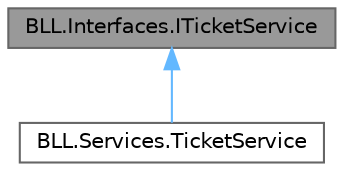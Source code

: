 digraph "BLL.Interfaces.ITicketService"
{
 // LATEX_PDF_SIZE
  bgcolor="transparent";
  edge [fontname=Helvetica,fontsize=10,labelfontname=Helvetica,labelfontsize=10];
  node [fontname=Helvetica,fontsize=10,shape=box,height=0.2,width=0.4];
  Node1 [id="Node000001",label="BLL.Interfaces.ITicketService",height=0.2,width=0.4,color="gray40", fillcolor="grey60", style="filled", fontcolor="black",tooltip="Define as operações de negócio relacionadas com tickets."];
  Node1 -> Node2 [id="edge2_Node000001_Node000002",dir="back",color="steelblue1",style="solid",tooltip=" "];
  Node2 [id="Node000002",label="BLL.Services.TicketService",height=0.2,width=0.4,color="gray40", fillcolor="white", style="filled",URL="$class_b_l_l_1_1_services_1_1_ticket_service.html",tooltip="Serviço responsável pela lógica de negócio associada aos tickets. Utiliza o TicketFactory para criaçã..."];
}
